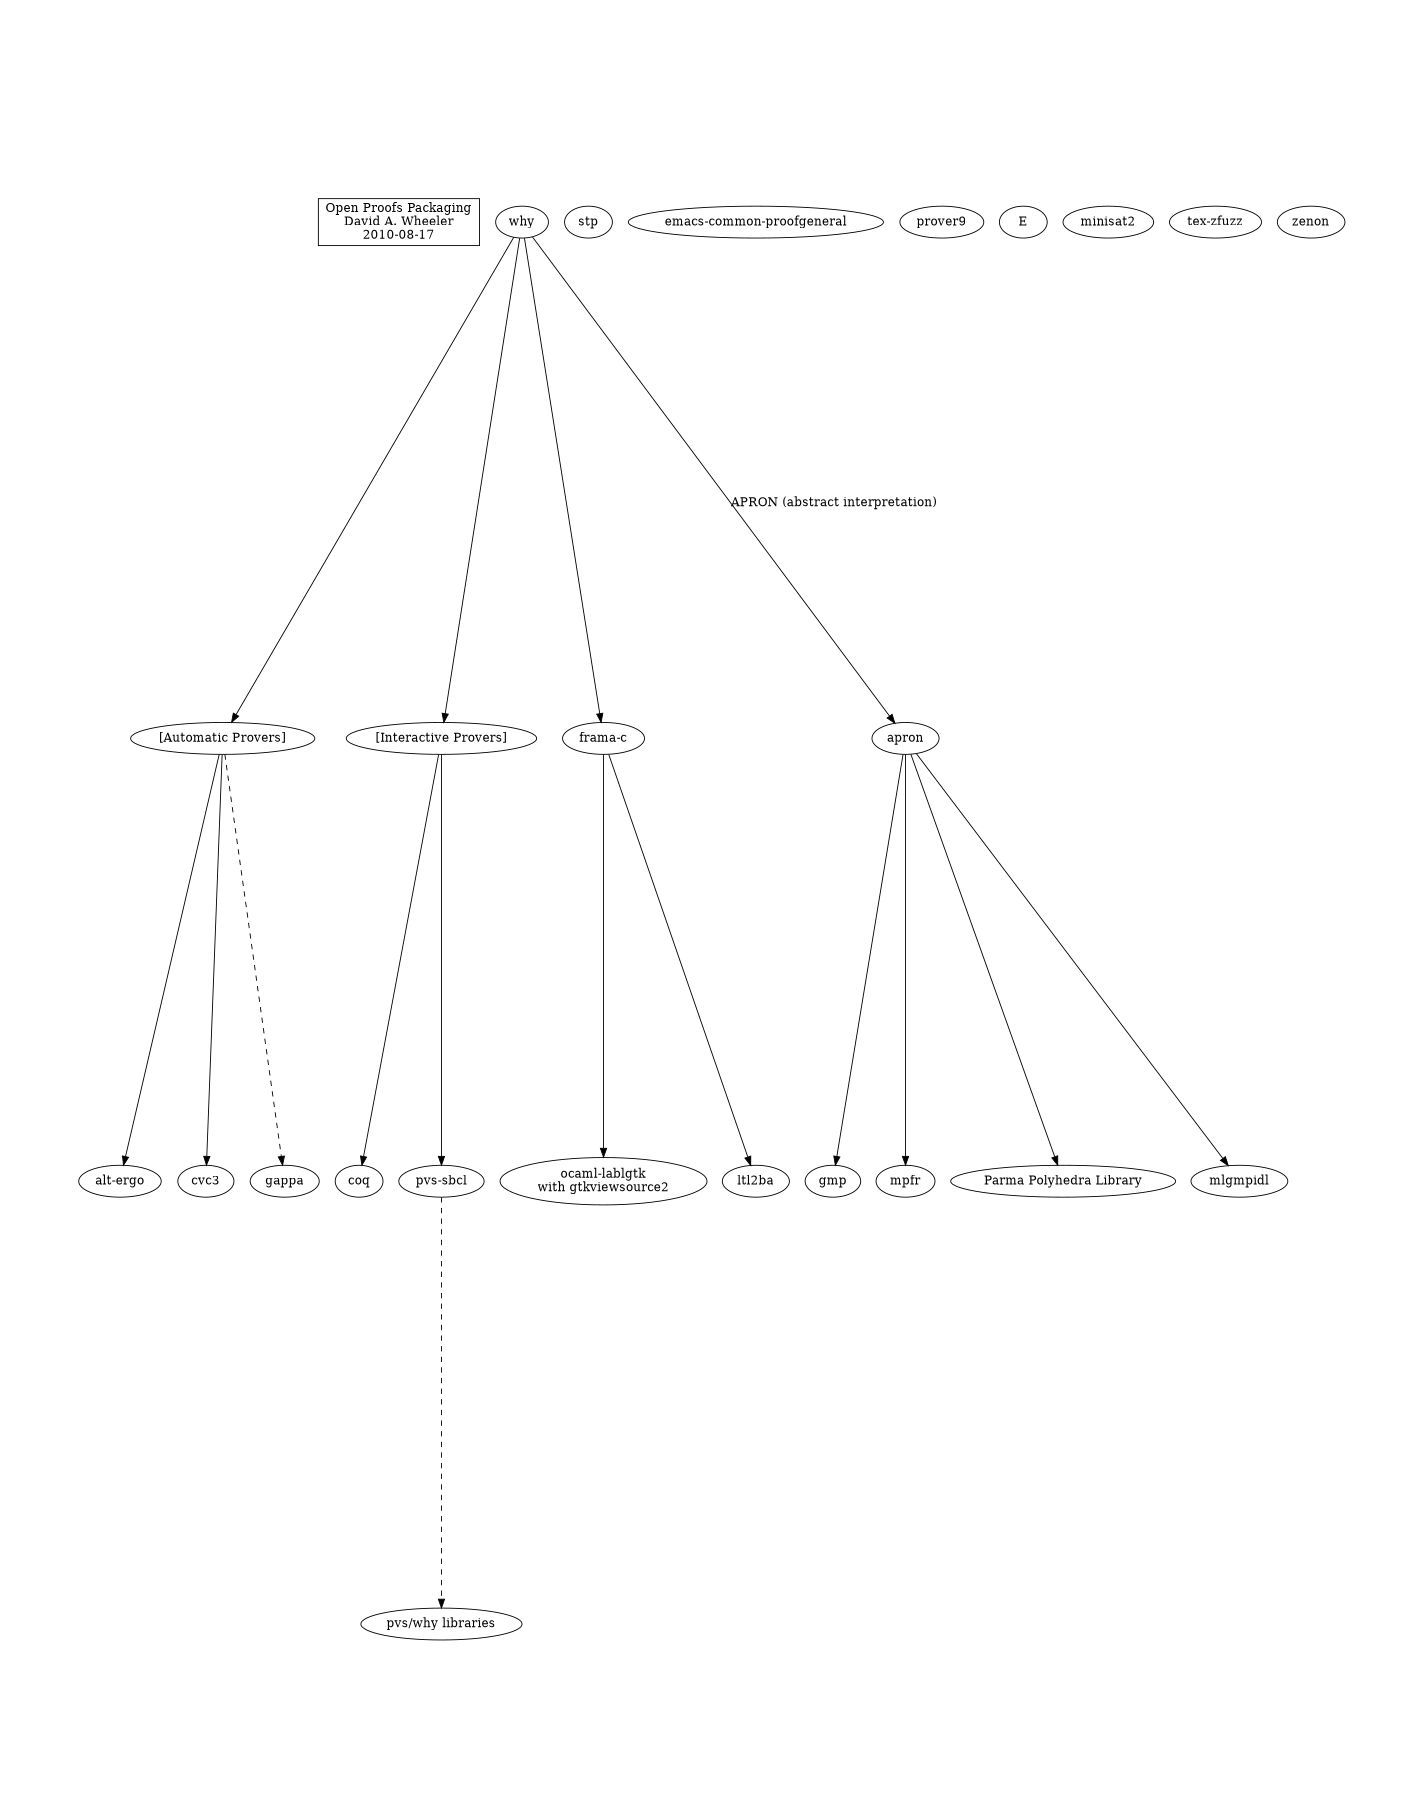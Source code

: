 // Open Proofs Packaging

digraph open_proofs_packaging {

size="8.5,11"; // U.S. letter size
margin="0.5,0.5";
ratio="fill";

key [label="Open Proofs Packaging\nDavid A. Wheeler\n2010-08-17" shape="box"];

why -> "[Automatic Provers]";
why -> "[Interactive Provers]";
why -> "frama-c";

why -> apron [label="APRON (abstract interpretation)"];
apron -> gmp;
apron -> mpfr;
apron -> "Parma Polyhedra Library";
apron -> mlgmpidl;

"frama-c" -> "ocaml-lablgtk\nwith gtkviewsource2";
"frama-c" -> "ltl2ba";

"[Automatic Provers]" -> "alt-ergo";
"[Automatic Provers]" -> "cvc3";
"[Automatic Provers]" -> "gappa" [style="dashed"];

"[Interactive Provers]" -> coq;
"[Interactive Provers]" -> "pvs-sbcl";
"pvs-sbcl" -> "pvs/why libraries" [style="dashed"];

"stp";
"emacs-common-proofgeneral";
"prover9";
"E";
"minisat2";
"tex-zfuzz";
"zenon";

// axis [label="East/west axis of continent"]
// spreading [label="Ease of species spreading"]
// wild [label="Many suitable wild species"]
// many [label="Many domesticated\nplant and animal species"]
// surpluses [label="Food surpluses\nand food storage"]
// societies [label="Large, dense, sedentary,\nstratefied societies"]
// technology [label="Technology"]
// guns [label="Guns" shape="none"]
// steel [label="Steel swords" shape="none"]
// ships [label="Ocean-going ships" shape="none"]
// organization [label="Political organization\nand writing" shape="none"]
// disease [label="Epidemic diseases\n(germs)" shape="none"]
// horses [label="Horses" shape="none"]
// 
// // proximate [style=invisible]
// 
// 
// axis->spreading
// wild->many
// spreading->many
// many->surpluses
// surpluses->societies
// societies->technology
// technology->societies [style=dotted]
// technology->guns
// technology->steel
// technology->ships
// societies->organization
// many->disease
// societies->disease
// 
// many->horses
// 
// 


}
